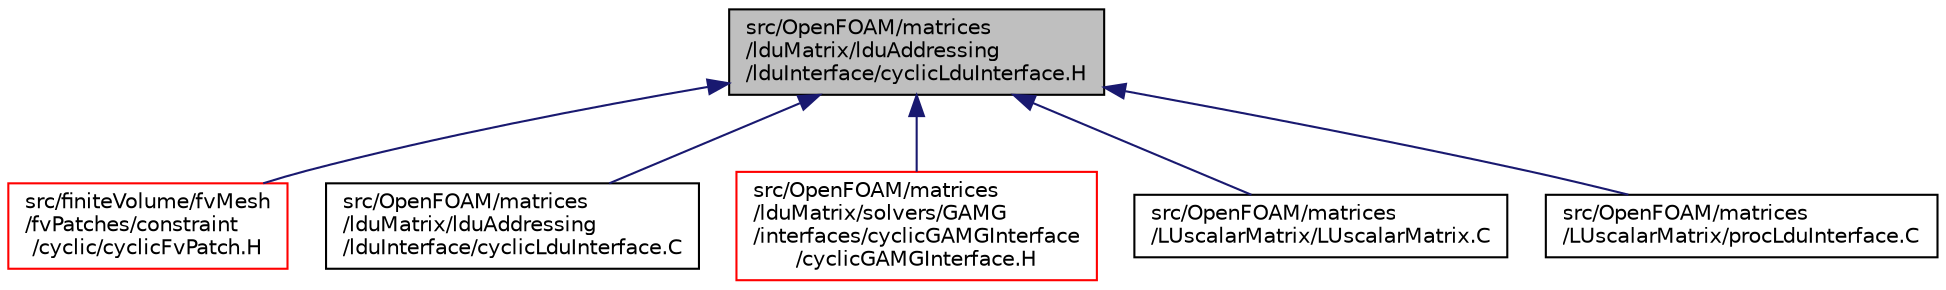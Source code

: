 digraph "src/OpenFOAM/matrices/lduMatrix/lduAddressing/lduInterface/cyclicLduInterface.H"
{
  bgcolor="transparent";
  edge [fontname="Helvetica",fontsize="10",labelfontname="Helvetica",labelfontsize="10"];
  node [fontname="Helvetica",fontsize="10",shape=record];
  Node1 [label="src/OpenFOAM/matrices\l/lduMatrix/lduAddressing\l/lduInterface/cyclicLduInterface.H",height=0.2,width=0.4,color="black", fillcolor="grey75", style="filled", fontcolor="black"];
  Node1 -> Node2 [dir="back",color="midnightblue",fontsize="10",style="solid",fontname="Helvetica"];
  Node2 [label="src/finiteVolume/fvMesh\l/fvPatches/constraint\l/cyclic/cyclicFvPatch.H",height=0.2,width=0.4,color="red",URL="$a05889.html"];
  Node1 -> Node3 [dir="back",color="midnightblue",fontsize="10",style="solid",fontname="Helvetica"];
  Node3 [label="src/OpenFOAM/matrices\l/lduMatrix/lduAddressing\l/lduInterface/cyclicLduInterface.C",height=0.2,width=0.4,color="black",URL="$a08262.html"];
  Node1 -> Node4 [dir="back",color="midnightblue",fontsize="10",style="solid",fontname="Helvetica"];
  Node4 [label="src/OpenFOAM/matrices\l/lduMatrix/solvers/GAMG\l/interfaces/cyclicGAMGInterface\l/cyclicGAMGInterface.H",height=0.2,width=0.4,color="red",URL="$a08388.html"];
  Node1 -> Node5 [dir="back",color="midnightblue",fontsize="10",style="solid",fontname="Helvetica"];
  Node5 [label="src/OpenFOAM/matrices\l/LUscalarMatrix/LUscalarMatrix.C",height=0.2,width=0.4,color="black",URL="$a08414.html"];
  Node1 -> Node6 [dir="back",color="midnightblue",fontsize="10",style="solid",fontname="Helvetica"];
  Node6 [label="src/OpenFOAM/matrices\l/LUscalarMatrix/procLduInterface.C",height=0.2,width=0.4,color="black",URL="$a08417.html"];
}
